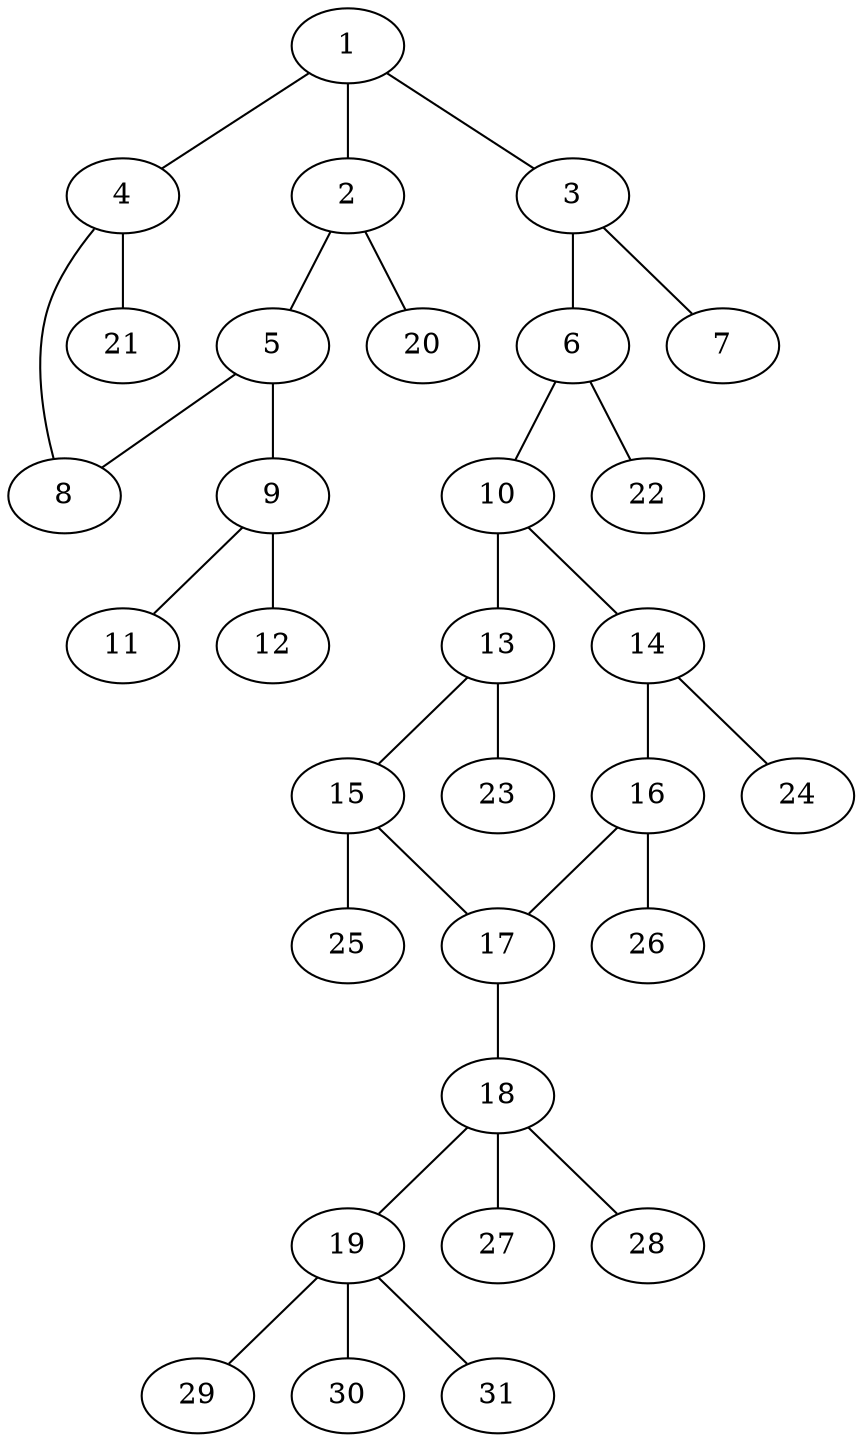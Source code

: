 graph molecule_2896 {
	1	 [chem=C];
	2	 [chem=C];
	1 -- 2	 [valence=1];
	3	 [chem=C];
	1 -- 3	 [valence=1];
	4	 [chem=C];
	1 -- 4	 [valence=2];
	5	 [chem=C];
	2 -- 5	 [valence=2];
	20	 [chem=H];
	2 -- 20	 [valence=1];
	6	 [chem=N];
	3 -- 6	 [valence=1];
	7	 [chem=O];
	3 -- 7	 [valence=2];
	8	 [chem=S];
	4 -- 8	 [valence=1];
	21	 [chem=H];
	4 -- 21	 [valence=1];
	5 -- 8	 [valence=1];
	9	 [chem=N];
	5 -- 9	 [valence=1];
	10	 [chem=C];
	6 -- 10	 [valence=1];
	22	 [chem=H];
	6 -- 22	 [valence=1];
	11	 [chem=O];
	9 -- 11	 [valence=2];
	12	 [chem=O];
	9 -- 12	 [valence=1];
	13	 [chem=C];
	10 -- 13	 [valence=1];
	14	 [chem=C];
	10 -- 14	 [valence=2];
	15	 [chem=C];
	13 -- 15	 [valence=2];
	23	 [chem=H];
	13 -- 23	 [valence=1];
	16	 [chem=C];
	14 -- 16	 [valence=1];
	24	 [chem=H];
	14 -- 24	 [valence=1];
	17	 [chem=C];
	15 -- 17	 [valence=1];
	25	 [chem=H];
	15 -- 25	 [valence=1];
	16 -- 17	 [valence=2];
	26	 [chem=H];
	16 -- 26	 [valence=1];
	18	 [chem=C];
	17 -- 18	 [valence=1];
	19	 [chem=C];
	18 -- 19	 [valence=1];
	27	 [chem=H];
	18 -- 27	 [valence=1];
	28	 [chem=H];
	18 -- 28	 [valence=1];
	29	 [chem=H];
	19 -- 29	 [valence=1];
	30	 [chem=H];
	19 -- 30	 [valence=1];
	31	 [chem=H];
	19 -- 31	 [valence=1];
}
